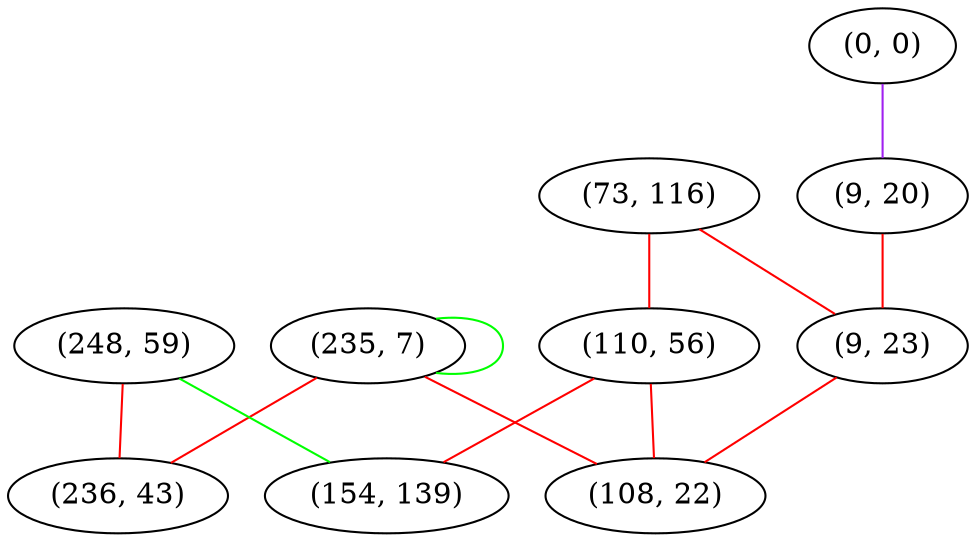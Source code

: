 graph "" {
"(235, 7)";
"(0, 0)";
"(9, 20)";
"(73, 116)";
"(248, 59)";
"(110, 56)";
"(9, 23)";
"(154, 139)";
"(236, 43)";
"(108, 22)";
"(235, 7)" -- "(235, 7)"  [color=green, key=0, weight=2];
"(235, 7)" -- "(108, 22)"  [color=red, key=0, weight=1];
"(235, 7)" -- "(236, 43)"  [color=red, key=0, weight=1];
"(0, 0)" -- "(9, 20)"  [color=purple, key=0, weight=4];
"(9, 20)" -- "(9, 23)"  [color=red, key=0, weight=1];
"(73, 116)" -- "(110, 56)"  [color=red, key=0, weight=1];
"(73, 116)" -- "(9, 23)"  [color=red, key=0, weight=1];
"(248, 59)" -- "(154, 139)"  [color=green, key=0, weight=2];
"(248, 59)" -- "(236, 43)"  [color=red, key=0, weight=1];
"(110, 56)" -- "(154, 139)"  [color=red, key=0, weight=1];
"(110, 56)" -- "(108, 22)"  [color=red, key=0, weight=1];
"(9, 23)" -- "(108, 22)"  [color=red, key=0, weight=1];
}
